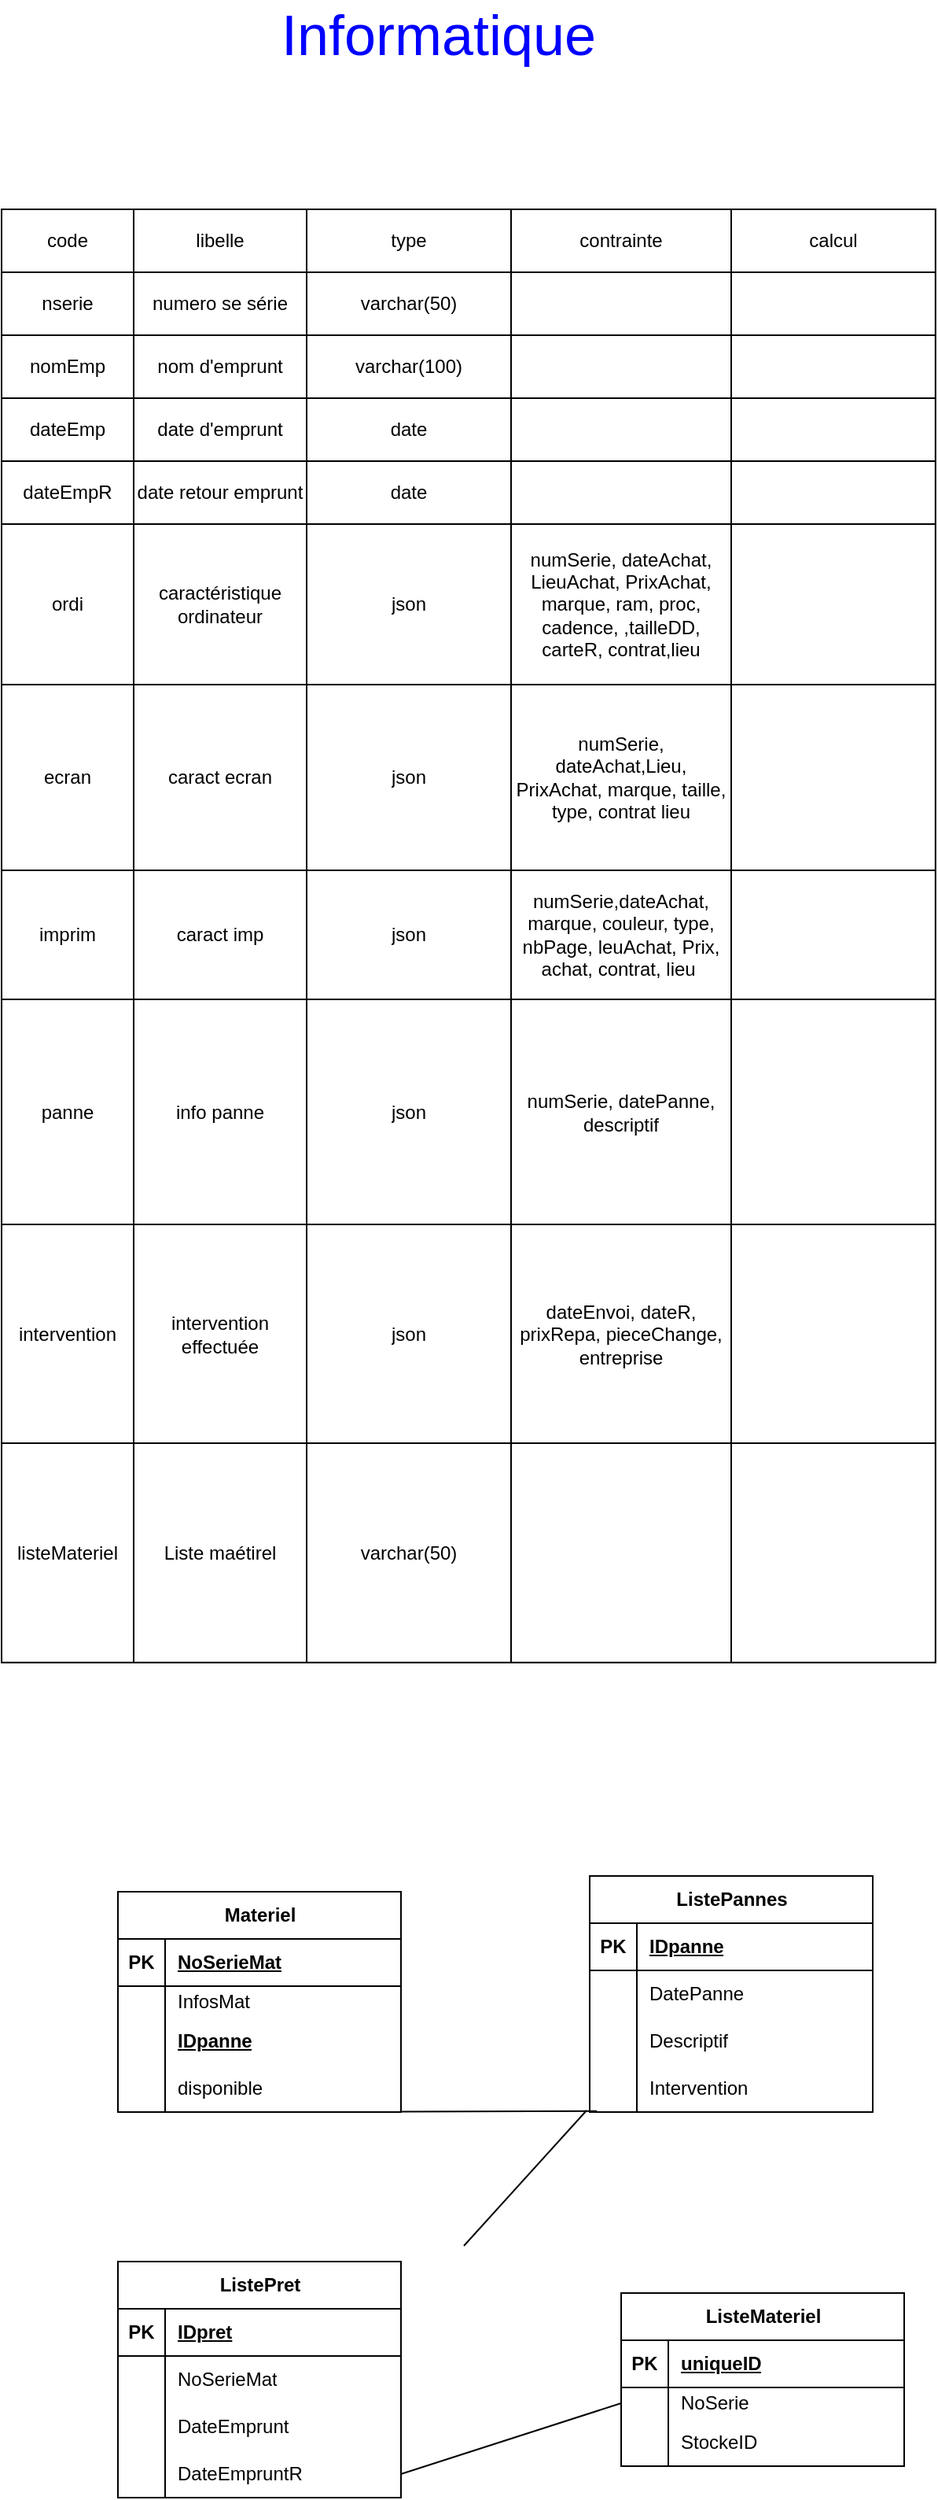 <mxfile version="24.7.3" type="device">
  <diagram name="Page-1" id="TbQb4RseZ1QeVMaArRMS">
    <mxGraphModel dx="643" dy="809" grid="1" gridSize="10" guides="1" tooltips="1" connect="1" arrows="1" fold="1" page="1" pageScale="1" pageWidth="827" pageHeight="1169" math="0" shadow="0">
      <root>
        <mxCell id="0" />
        <mxCell id="1" parent="0" />
        <mxCell id="ov2v_pGHz6yoyscb9BE--14" value="" style="shape=table;startSize=0;container=1;collapsible=0;childLayout=tableLayout;" vertex="1" parent="1">
          <mxGeometry x="136" y="186" width="593.912" height="923.347" as="geometry" />
        </mxCell>
        <mxCell id="ov2v_pGHz6yoyscb9BE--15" value="" style="shape=tableRow;horizontal=0;startSize=0;swimlaneHead=0;swimlaneBody=0;strokeColor=inherit;top=0;left=0;bottom=0;right=0;collapsible=0;dropTarget=0;fillColor=none;points=[[0,0.5],[1,0.5]];portConstraint=eastwest;" vertex="1" parent="ov2v_pGHz6yoyscb9BE--14">
          <mxGeometry width="593.912" height="40" as="geometry" />
        </mxCell>
        <mxCell id="ov2v_pGHz6yoyscb9BE--16" value="code" style="shape=partialRectangle;html=1;whiteSpace=wrap;connectable=0;strokeColor=inherit;overflow=hidden;fillColor=none;top=0;left=0;bottom=0;right=0;pointerEvents=1;" vertex="1" parent="ov2v_pGHz6yoyscb9BE--15">
          <mxGeometry width="84" height="40" as="geometry">
            <mxRectangle width="84" height="40" as="alternateBounds" />
          </mxGeometry>
        </mxCell>
        <mxCell id="ov2v_pGHz6yoyscb9BE--17" value="libelle" style="shape=partialRectangle;html=1;whiteSpace=wrap;connectable=0;strokeColor=inherit;overflow=hidden;fillColor=none;top=0;left=0;bottom=0;right=0;pointerEvents=1;" vertex="1" parent="ov2v_pGHz6yoyscb9BE--15">
          <mxGeometry x="84" width="110" height="40" as="geometry">
            <mxRectangle width="110" height="40" as="alternateBounds" />
          </mxGeometry>
        </mxCell>
        <mxCell id="ov2v_pGHz6yoyscb9BE--18" value="type" style="shape=partialRectangle;html=1;whiteSpace=wrap;connectable=0;strokeColor=inherit;overflow=hidden;fillColor=none;top=0;left=0;bottom=0;right=0;pointerEvents=1;" vertex="1" parent="ov2v_pGHz6yoyscb9BE--15">
          <mxGeometry x="194" width="130" height="40" as="geometry">
            <mxRectangle width="130" height="40" as="alternateBounds" />
          </mxGeometry>
        </mxCell>
        <mxCell id="ov2v_pGHz6yoyscb9BE--19" value="contrainte" style="shape=partialRectangle;html=1;whiteSpace=wrap;connectable=0;strokeColor=inherit;overflow=hidden;fillColor=none;top=0;left=0;bottom=0;right=0;pointerEvents=1;" vertex="1" parent="ov2v_pGHz6yoyscb9BE--15">
          <mxGeometry x="324" width="140" height="40" as="geometry">
            <mxRectangle width="140" height="40" as="alternateBounds" />
          </mxGeometry>
        </mxCell>
        <mxCell id="ov2v_pGHz6yoyscb9BE--20" value="calcul" style="shape=partialRectangle;html=1;whiteSpace=wrap;connectable=0;strokeColor=inherit;overflow=hidden;fillColor=none;top=0;left=0;bottom=0;right=0;pointerEvents=1;" vertex="1" parent="ov2v_pGHz6yoyscb9BE--15">
          <mxGeometry x="464" width="130" height="40" as="geometry">
            <mxRectangle width="130" height="40" as="alternateBounds" />
          </mxGeometry>
        </mxCell>
        <mxCell id="ov2v_pGHz6yoyscb9BE--21" value="" style="shape=tableRow;horizontal=0;startSize=0;swimlaneHead=0;swimlaneBody=0;strokeColor=inherit;top=0;left=0;bottom=0;right=0;collapsible=0;dropTarget=0;fillColor=none;points=[[0,0.5],[1,0.5]];portConstraint=eastwest;" vertex="1" parent="ov2v_pGHz6yoyscb9BE--14">
          <mxGeometry y="40" width="593.912" height="40" as="geometry" />
        </mxCell>
        <mxCell id="ov2v_pGHz6yoyscb9BE--22" value="nserie" style="shape=partialRectangle;html=1;whiteSpace=wrap;connectable=0;strokeColor=inherit;overflow=hidden;fillColor=none;top=0;left=0;bottom=0;right=0;pointerEvents=1;" vertex="1" parent="ov2v_pGHz6yoyscb9BE--21">
          <mxGeometry width="84" height="40" as="geometry">
            <mxRectangle width="84" height="40" as="alternateBounds" />
          </mxGeometry>
        </mxCell>
        <mxCell id="ov2v_pGHz6yoyscb9BE--23" value="numero se série" style="shape=partialRectangle;html=1;whiteSpace=wrap;connectable=0;strokeColor=inherit;overflow=hidden;fillColor=none;top=0;left=0;bottom=0;right=0;pointerEvents=1;" vertex="1" parent="ov2v_pGHz6yoyscb9BE--21">
          <mxGeometry x="84" width="110" height="40" as="geometry">
            <mxRectangle width="110" height="40" as="alternateBounds" />
          </mxGeometry>
        </mxCell>
        <mxCell id="ov2v_pGHz6yoyscb9BE--24" value="varchar(50)" style="shape=partialRectangle;html=1;whiteSpace=wrap;connectable=0;strokeColor=inherit;overflow=hidden;fillColor=none;top=0;left=0;bottom=0;right=0;pointerEvents=1;" vertex="1" parent="ov2v_pGHz6yoyscb9BE--21">
          <mxGeometry x="194" width="130" height="40" as="geometry">
            <mxRectangle width="130" height="40" as="alternateBounds" />
          </mxGeometry>
        </mxCell>
        <mxCell id="ov2v_pGHz6yoyscb9BE--25" value="" style="shape=partialRectangle;html=1;whiteSpace=wrap;connectable=0;strokeColor=inherit;overflow=hidden;fillColor=none;top=0;left=0;bottom=0;right=0;pointerEvents=1;" vertex="1" parent="ov2v_pGHz6yoyscb9BE--21">
          <mxGeometry x="324" width="140" height="40" as="geometry">
            <mxRectangle width="140" height="40" as="alternateBounds" />
          </mxGeometry>
        </mxCell>
        <mxCell id="ov2v_pGHz6yoyscb9BE--26" value="" style="shape=partialRectangle;html=1;whiteSpace=wrap;connectable=0;strokeColor=inherit;overflow=hidden;fillColor=none;top=0;left=0;bottom=0;right=0;pointerEvents=1;" vertex="1" parent="ov2v_pGHz6yoyscb9BE--21">
          <mxGeometry x="464" width="130" height="40" as="geometry">
            <mxRectangle width="130" height="40" as="alternateBounds" />
          </mxGeometry>
        </mxCell>
        <mxCell id="ov2v_pGHz6yoyscb9BE--27" value="" style="shape=tableRow;horizontal=0;startSize=0;swimlaneHead=0;swimlaneBody=0;strokeColor=inherit;top=0;left=0;bottom=0;right=0;collapsible=0;dropTarget=0;fillColor=none;points=[[0,0.5],[1,0.5]];portConstraint=eastwest;" vertex="1" parent="ov2v_pGHz6yoyscb9BE--14">
          <mxGeometry y="80" width="593.912" height="40" as="geometry" />
        </mxCell>
        <mxCell id="ov2v_pGHz6yoyscb9BE--28" value="nomEmp" style="shape=partialRectangle;html=1;whiteSpace=wrap;connectable=0;strokeColor=inherit;overflow=hidden;fillColor=none;top=0;left=0;bottom=0;right=0;pointerEvents=1;" vertex="1" parent="ov2v_pGHz6yoyscb9BE--27">
          <mxGeometry width="84" height="40" as="geometry">
            <mxRectangle width="84" height="40" as="alternateBounds" />
          </mxGeometry>
        </mxCell>
        <mxCell id="ov2v_pGHz6yoyscb9BE--29" value="nom d&#39;emprunt" style="shape=partialRectangle;html=1;whiteSpace=wrap;connectable=0;strokeColor=inherit;overflow=hidden;fillColor=none;top=0;left=0;bottom=0;right=0;pointerEvents=1;" vertex="1" parent="ov2v_pGHz6yoyscb9BE--27">
          <mxGeometry x="84" width="110" height="40" as="geometry">
            <mxRectangle width="110" height="40" as="alternateBounds" />
          </mxGeometry>
        </mxCell>
        <mxCell id="ov2v_pGHz6yoyscb9BE--30" value="varchar(100)" style="shape=partialRectangle;html=1;whiteSpace=wrap;connectable=0;strokeColor=inherit;overflow=hidden;fillColor=none;top=0;left=0;bottom=0;right=0;pointerEvents=1;" vertex="1" parent="ov2v_pGHz6yoyscb9BE--27">
          <mxGeometry x="194" width="130" height="40" as="geometry">
            <mxRectangle width="130" height="40" as="alternateBounds" />
          </mxGeometry>
        </mxCell>
        <mxCell id="ov2v_pGHz6yoyscb9BE--31" value="" style="shape=partialRectangle;html=1;whiteSpace=wrap;connectable=0;strokeColor=inherit;overflow=hidden;fillColor=none;top=0;left=0;bottom=0;right=0;pointerEvents=1;" vertex="1" parent="ov2v_pGHz6yoyscb9BE--27">
          <mxGeometry x="324" width="140" height="40" as="geometry">
            <mxRectangle width="140" height="40" as="alternateBounds" />
          </mxGeometry>
        </mxCell>
        <mxCell id="ov2v_pGHz6yoyscb9BE--32" value="" style="shape=partialRectangle;html=1;whiteSpace=wrap;connectable=0;strokeColor=inherit;overflow=hidden;fillColor=none;top=0;left=0;bottom=0;right=0;pointerEvents=1;" vertex="1" parent="ov2v_pGHz6yoyscb9BE--27">
          <mxGeometry x="464" width="130" height="40" as="geometry">
            <mxRectangle width="130" height="40" as="alternateBounds" />
          </mxGeometry>
        </mxCell>
        <mxCell id="ov2v_pGHz6yoyscb9BE--33" value="" style="shape=tableRow;horizontal=0;startSize=0;swimlaneHead=0;swimlaneBody=0;strokeColor=inherit;top=0;left=0;bottom=0;right=0;collapsible=0;dropTarget=0;fillColor=none;points=[[0,0.5],[1,0.5]];portConstraint=eastwest;" vertex="1" parent="ov2v_pGHz6yoyscb9BE--14">
          <mxGeometry y="120" width="593.912" height="40" as="geometry" />
        </mxCell>
        <mxCell id="ov2v_pGHz6yoyscb9BE--34" value="dateEmp" style="shape=partialRectangle;html=1;whiteSpace=wrap;connectable=0;strokeColor=inherit;overflow=hidden;fillColor=none;top=0;left=0;bottom=0;right=0;pointerEvents=1;" vertex="1" parent="ov2v_pGHz6yoyscb9BE--33">
          <mxGeometry width="84" height="40" as="geometry">
            <mxRectangle width="84" height="40" as="alternateBounds" />
          </mxGeometry>
        </mxCell>
        <mxCell id="ov2v_pGHz6yoyscb9BE--35" value="date d&#39;emprunt" style="shape=partialRectangle;html=1;whiteSpace=wrap;connectable=0;strokeColor=inherit;overflow=hidden;fillColor=none;top=0;left=0;bottom=0;right=0;pointerEvents=1;" vertex="1" parent="ov2v_pGHz6yoyscb9BE--33">
          <mxGeometry x="84" width="110" height="40" as="geometry">
            <mxRectangle width="110" height="40" as="alternateBounds" />
          </mxGeometry>
        </mxCell>
        <mxCell id="ov2v_pGHz6yoyscb9BE--36" value="date" style="shape=partialRectangle;html=1;whiteSpace=wrap;connectable=0;strokeColor=inherit;overflow=hidden;fillColor=none;top=0;left=0;bottom=0;right=0;pointerEvents=1;" vertex="1" parent="ov2v_pGHz6yoyscb9BE--33">
          <mxGeometry x="194" width="130" height="40" as="geometry">
            <mxRectangle width="130" height="40" as="alternateBounds" />
          </mxGeometry>
        </mxCell>
        <mxCell id="ov2v_pGHz6yoyscb9BE--37" value="" style="shape=partialRectangle;html=1;whiteSpace=wrap;connectable=0;strokeColor=inherit;overflow=hidden;fillColor=none;top=0;left=0;bottom=0;right=0;pointerEvents=1;" vertex="1" parent="ov2v_pGHz6yoyscb9BE--33">
          <mxGeometry x="324" width="140" height="40" as="geometry">
            <mxRectangle width="140" height="40" as="alternateBounds" />
          </mxGeometry>
        </mxCell>
        <mxCell id="ov2v_pGHz6yoyscb9BE--38" value="" style="shape=partialRectangle;html=1;whiteSpace=wrap;connectable=0;strokeColor=inherit;overflow=hidden;fillColor=none;top=0;left=0;bottom=0;right=0;pointerEvents=1;" vertex="1" parent="ov2v_pGHz6yoyscb9BE--33">
          <mxGeometry x="464" width="130" height="40" as="geometry">
            <mxRectangle width="130" height="40" as="alternateBounds" />
          </mxGeometry>
        </mxCell>
        <mxCell id="ov2v_pGHz6yoyscb9BE--39" value="" style="shape=tableRow;horizontal=0;startSize=0;swimlaneHead=0;swimlaneBody=0;strokeColor=inherit;top=0;left=0;bottom=0;right=0;collapsible=0;dropTarget=0;fillColor=none;points=[[0,0.5],[1,0.5]];portConstraint=eastwest;" vertex="1" parent="ov2v_pGHz6yoyscb9BE--14">
          <mxGeometry y="160" width="593.912" height="40" as="geometry" />
        </mxCell>
        <mxCell id="ov2v_pGHz6yoyscb9BE--40" value="dateEmpR" style="shape=partialRectangle;html=1;whiteSpace=wrap;connectable=0;strokeColor=inherit;overflow=hidden;fillColor=none;top=0;left=0;bottom=0;right=0;pointerEvents=1;" vertex="1" parent="ov2v_pGHz6yoyscb9BE--39">
          <mxGeometry width="84" height="40" as="geometry">
            <mxRectangle width="84" height="40" as="alternateBounds" />
          </mxGeometry>
        </mxCell>
        <mxCell id="ov2v_pGHz6yoyscb9BE--41" value="date retour emprunt" style="shape=partialRectangle;html=1;whiteSpace=wrap;connectable=0;strokeColor=inherit;overflow=hidden;fillColor=none;top=0;left=0;bottom=0;right=0;pointerEvents=1;" vertex="1" parent="ov2v_pGHz6yoyscb9BE--39">
          <mxGeometry x="84" width="110" height="40" as="geometry">
            <mxRectangle width="110" height="40" as="alternateBounds" />
          </mxGeometry>
        </mxCell>
        <mxCell id="ov2v_pGHz6yoyscb9BE--42" value="date" style="shape=partialRectangle;html=1;whiteSpace=wrap;connectable=0;strokeColor=inherit;overflow=hidden;fillColor=none;top=0;left=0;bottom=0;right=0;pointerEvents=1;" vertex="1" parent="ov2v_pGHz6yoyscb9BE--39">
          <mxGeometry x="194" width="130" height="40" as="geometry">
            <mxRectangle width="130" height="40" as="alternateBounds" />
          </mxGeometry>
        </mxCell>
        <mxCell id="ov2v_pGHz6yoyscb9BE--43" value="" style="shape=partialRectangle;html=1;whiteSpace=wrap;connectable=0;strokeColor=inherit;overflow=hidden;fillColor=none;top=0;left=0;bottom=0;right=0;pointerEvents=1;" vertex="1" parent="ov2v_pGHz6yoyscb9BE--39">
          <mxGeometry x="324" width="140" height="40" as="geometry">
            <mxRectangle width="140" height="40" as="alternateBounds" />
          </mxGeometry>
        </mxCell>
        <mxCell id="ov2v_pGHz6yoyscb9BE--44" value="" style="shape=partialRectangle;html=1;whiteSpace=wrap;connectable=0;strokeColor=inherit;overflow=hidden;fillColor=none;top=0;left=0;bottom=0;right=0;pointerEvents=1;" vertex="1" parent="ov2v_pGHz6yoyscb9BE--39">
          <mxGeometry x="464" width="130" height="40" as="geometry">
            <mxRectangle width="130" height="40" as="alternateBounds" />
          </mxGeometry>
        </mxCell>
        <mxCell id="ov2v_pGHz6yoyscb9BE--45" value="" style="shape=tableRow;horizontal=0;startSize=0;swimlaneHead=0;swimlaneBody=0;strokeColor=inherit;top=0;left=0;bottom=0;right=0;collapsible=0;dropTarget=0;fillColor=none;points=[[0,0.5],[1,0.5]];portConstraint=eastwest;" vertex="1" parent="ov2v_pGHz6yoyscb9BE--14">
          <mxGeometry y="200" width="593.912" height="102" as="geometry" />
        </mxCell>
        <mxCell id="ov2v_pGHz6yoyscb9BE--46" value="ordi" style="shape=partialRectangle;html=1;whiteSpace=wrap;connectable=0;strokeColor=inherit;overflow=hidden;fillColor=none;top=0;left=0;bottom=0;right=0;pointerEvents=1;" vertex="1" parent="ov2v_pGHz6yoyscb9BE--45">
          <mxGeometry width="84" height="102" as="geometry">
            <mxRectangle width="84" height="102" as="alternateBounds" />
          </mxGeometry>
        </mxCell>
        <mxCell id="ov2v_pGHz6yoyscb9BE--47" value="caractéristique&lt;div&gt;ordinateur&lt;/div&gt;" style="shape=partialRectangle;html=1;whiteSpace=wrap;connectable=0;strokeColor=inherit;overflow=hidden;fillColor=none;top=0;left=0;bottom=0;right=0;pointerEvents=1;" vertex="1" parent="ov2v_pGHz6yoyscb9BE--45">
          <mxGeometry x="84" width="110" height="102" as="geometry">
            <mxRectangle width="110" height="102" as="alternateBounds" />
          </mxGeometry>
        </mxCell>
        <mxCell id="ov2v_pGHz6yoyscb9BE--48" value="json" style="shape=partialRectangle;html=1;whiteSpace=wrap;connectable=0;strokeColor=inherit;overflow=hidden;fillColor=none;top=0;left=0;bottom=0;right=0;pointerEvents=1;" vertex="1" parent="ov2v_pGHz6yoyscb9BE--45">
          <mxGeometry x="194" width="130" height="102" as="geometry">
            <mxRectangle width="130" height="102" as="alternateBounds" />
          </mxGeometry>
        </mxCell>
        <mxCell id="ov2v_pGHz6yoyscb9BE--49" value="numSerie, dateAchat, LieuAchat, PrixAchat, marque, ram, proc, cadence, ,tailleDD, carteR, contrat,lieu" style="shape=partialRectangle;html=1;whiteSpace=wrap;connectable=0;strokeColor=inherit;overflow=hidden;fillColor=none;top=0;left=0;bottom=0;right=0;pointerEvents=1;" vertex="1" parent="ov2v_pGHz6yoyscb9BE--45">
          <mxGeometry x="324" width="140" height="102" as="geometry">
            <mxRectangle width="140" height="102" as="alternateBounds" />
          </mxGeometry>
        </mxCell>
        <mxCell id="ov2v_pGHz6yoyscb9BE--50" value="" style="shape=partialRectangle;html=1;whiteSpace=wrap;connectable=0;strokeColor=inherit;overflow=hidden;fillColor=none;top=0;left=0;bottom=0;right=0;pointerEvents=1;" vertex="1" parent="ov2v_pGHz6yoyscb9BE--45">
          <mxGeometry x="464" width="130" height="102" as="geometry">
            <mxRectangle width="130" height="102" as="alternateBounds" />
          </mxGeometry>
        </mxCell>
        <mxCell id="ov2v_pGHz6yoyscb9BE--51" value="" style="shape=tableRow;horizontal=0;startSize=0;swimlaneHead=0;swimlaneBody=0;strokeColor=inherit;top=0;left=0;bottom=0;right=0;collapsible=0;dropTarget=0;fillColor=none;points=[[0,0.5],[1,0.5]];portConstraint=eastwest;" vertex="1" parent="ov2v_pGHz6yoyscb9BE--14">
          <mxGeometry y="302" width="593.912" height="118" as="geometry" />
        </mxCell>
        <mxCell id="ov2v_pGHz6yoyscb9BE--52" value="ecran" style="shape=partialRectangle;html=1;whiteSpace=wrap;connectable=0;strokeColor=inherit;overflow=hidden;fillColor=none;top=0;left=0;bottom=0;right=0;pointerEvents=1;" vertex="1" parent="ov2v_pGHz6yoyscb9BE--51">
          <mxGeometry width="84" height="118" as="geometry">
            <mxRectangle width="84" height="118" as="alternateBounds" />
          </mxGeometry>
        </mxCell>
        <mxCell id="ov2v_pGHz6yoyscb9BE--53" value="caract ecran" style="shape=partialRectangle;html=1;whiteSpace=wrap;connectable=0;strokeColor=inherit;overflow=hidden;fillColor=none;top=0;left=0;bottom=0;right=0;pointerEvents=1;" vertex="1" parent="ov2v_pGHz6yoyscb9BE--51">
          <mxGeometry x="84" width="110" height="118" as="geometry">
            <mxRectangle width="110" height="118" as="alternateBounds" />
          </mxGeometry>
        </mxCell>
        <mxCell id="ov2v_pGHz6yoyscb9BE--54" value="json" style="shape=partialRectangle;html=1;whiteSpace=wrap;connectable=0;strokeColor=inherit;overflow=hidden;fillColor=none;top=0;left=0;bottom=0;right=0;pointerEvents=1;" vertex="1" parent="ov2v_pGHz6yoyscb9BE--51">
          <mxGeometry x="194" width="130" height="118" as="geometry">
            <mxRectangle width="130" height="118" as="alternateBounds" />
          </mxGeometry>
        </mxCell>
        <mxCell id="ov2v_pGHz6yoyscb9BE--55" value="numSerie, dateAchat,Lieu, PrixAchat, marque, taille, type, contrat lieu" style="shape=partialRectangle;html=1;whiteSpace=wrap;connectable=0;strokeColor=inherit;overflow=hidden;fillColor=none;top=0;left=0;bottom=0;right=0;pointerEvents=1;" vertex="1" parent="ov2v_pGHz6yoyscb9BE--51">
          <mxGeometry x="324" width="140" height="118" as="geometry">
            <mxRectangle width="140" height="118" as="alternateBounds" />
          </mxGeometry>
        </mxCell>
        <mxCell id="ov2v_pGHz6yoyscb9BE--56" value="" style="shape=partialRectangle;html=1;whiteSpace=wrap;connectable=0;strokeColor=inherit;overflow=hidden;fillColor=none;top=0;left=0;bottom=0;right=0;pointerEvents=1;" vertex="1" parent="ov2v_pGHz6yoyscb9BE--51">
          <mxGeometry x="464" width="130" height="118" as="geometry">
            <mxRectangle width="130" height="118" as="alternateBounds" />
          </mxGeometry>
        </mxCell>
        <mxCell id="ov2v_pGHz6yoyscb9BE--57" value="" style="shape=tableRow;horizontal=0;startSize=0;swimlaneHead=0;swimlaneBody=0;strokeColor=inherit;top=0;left=0;bottom=0;right=0;collapsible=0;dropTarget=0;fillColor=none;points=[[0,0.5],[1,0.5]];portConstraint=eastwest;" vertex="1" parent="ov2v_pGHz6yoyscb9BE--14">
          <mxGeometry y="420" width="593.912" height="82" as="geometry" />
        </mxCell>
        <mxCell id="ov2v_pGHz6yoyscb9BE--58" value="imprim" style="shape=partialRectangle;html=1;whiteSpace=wrap;connectable=0;strokeColor=inherit;overflow=hidden;fillColor=none;top=0;left=0;bottom=0;right=0;pointerEvents=1;" vertex="1" parent="ov2v_pGHz6yoyscb9BE--57">
          <mxGeometry width="84" height="82" as="geometry">
            <mxRectangle width="84" height="82" as="alternateBounds" />
          </mxGeometry>
        </mxCell>
        <mxCell id="ov2v_pGHz6yoyscb9BE--59" value="caract imp" style="shape=partialRectangle;html=1;whiteSpace=wrap;connectable=0;strokeColor=inherit;overflow=hidden;fillColor=none;top=0;left=0;bottom=0;right=0;pointerEvents=1;" vertex="1" parent="ov2v_pGHz6yoyscb9BE--57">
          <mxGeometry x="84" width="110" height="82" as="geometry">
            <mxRectangle width="110" height="82" as="alternateBounds" />
          </mxGeometry>
        </mxCell>
        <mxCell id="ov2v_pGHz6yoyscb9BE--60" value="json" style="shape=partialRectangle;html=1;whiteSpace=wrap;connectable=0;strokeColor=inherit;overflow=hidden;fillColor=none;top=0;left=0;bottom=0;right=0;pointerEvents=1;" vertex="1" parent="ov2v_pGHz6yoyscb9BE--57">
          <mxGeometry x="194" width="130" height="82" as="geometry">
            <mxRectangle width="130" height="82" as="alternateBounds" />
          </mxGeometry>
        </mxCell>
        <mxCell id="ov2v_pGHz6yoyscb9BE--61" value="numSerie,dateAchat, marque, couleur, type, nbPage, leuAchat, Prix, achat, contrat, lieu&amp;nbsp;" style="shape=partialRectangle;html=1;whiteSpace=wrap;connectable=0;strokeColor=inherit;overflow=hidden;fillColor=none;top=0;left=0;bottom=0;right=0;pointerEvents=1;" vertex="1" parent="ov2v_pGHz6yoyscb9BE--57">
          <mxGeometry x="324" width="140" height="82" as="geometry">
            <mxRectangle width="140" height="82" as="alternateBounds" />
          </mxGeometry>
        </mxCell>
        <mxCell id="ov2v_pGHz6yoyscb9BE--62" value="" style="shape=partialRectangle;html=1;whiteSpace=wrap;connectable=0;strokeColor=inherit;overflow=hidden;fillColor=none;top=0;left=0;bottom=0;right=0;pointerEvents=1;" vertex="1" parent="ov2v_pGHz6yoyscb9BE--57">
          <mxGeometry x="464" width="130" height="82" as="geometry">
            <mxRectangle width="130" height="82" as="alternateBounds" />
          </mxGeometry>
        </mxCell>
        <mxCell id="ov2v_pGHz6yoyscb9BE--63" value="" style="shape=tableRow;horizontal=0;startSize=0;swimlaneHead=0;swimlaneBody=0;strokeColor=inherit;top=0;left=0;bottom=0;right=0;collapsible=0;dropTarget=0;fillColor=none;points=[[0,0.5],[1,0.5]];portConstraint=eastwest;" vertex="1" parent="ov2v_pGHz6yoyscb9BE--14">
          <mxGeometry y="502" width="593.912" height="143" as="geometry" />
        </mxCell>
        <mxCell id="ov2v_pGHz6yoyscb9BE--64" value="panne" style="shape=partialRectangle;html=1;whiteSpace=wrap;connectable=0;strokeColor=inherit;overflow=hidden;fillColor=none;top=0;left=0;bottom=0;right=0;pointerEvents=1;" vertex="1" parent="ov2v_pGHz6yoyscb9BE--63">
          <mxGeometry width="84" height="143" as="geometry">
            <mxRectangle width="84" height="143" as="alternateBounds" />
          </mxGeometry>
        </mxCell>
        <mxCell id="ov2v_pGHz6yoyscb9BE--65" value="info panne" style="shape=partialRectangle;html=1;whiteSpace=wrap;connectable=0;strokeColor=inherit;overflow=hidden;fillColor=none;top=0;left=0;bottom=0;right=0;pointerEvents=1;" vertex="1" parent="ov2v_pGHz6yoyscb9BE--63">
          <mxGeometry x="84" width="110" height="143" as="geometry">
            <mxRectangle width="110" height="143" as="alternateBounds" />
          </mxGeometry>
        </mxCell>
        <mxCell id="ov2v_pGHz6yoyscb9BE--66" value="json" style="shape=partialRectangle;html=1;whiteSpace=wrap;connectable=0;strokeColor=inherit;overflow=hidden;fillColor=none;top=0;left=0;bottom=0;right=0;pointerEvents=1;" vertex="1" parent="ov2v_pGHz6yoyscb9BE--63">
          <mxGeometry x="194" width="130" height="143" as="geometry">
            <mxRectangle width="130" height="143" as="alternateBounds" />
          </mxGeometry>
        </mxCell>
        <mxCell id="ov2v_pGHz6yoyscb9BE--67" value="numSerie, datePanne, descriptif" style="shape=partialRectangle;html=1;whiteSpace=wrap;connectable=0;strokeColor=inherit;overflow=hidden;fillColor=none;top=0;left=0;bottom=0;right=0;pointerEvents=1;" vertex="1" parent="ov2v_pGHz6yoyscb9BE--63">
          <mxGeometry x="324" width="140" height="143" as="geometry">
            <mxRectangle width="140" height="143" as="alternateBounds" />
          </mxGeometry>
        </mxCell>
        <mxCell id="ov2v_pGHz6yoyscb9BE--68" value="" style="shape=partialRectangle;html=1;whiteSpace=wrap;connectable=0;strokeColor=inherit;overflow=hidden;fillColor=none;top=0;left=0;bottom=0;right=0;pointerEvents=1;" vertex="1" parent="ov2v_pGHz6yoyscb9BE--63">
          <mxGeometry x="464" width="130" height="143" as="geometry">
            <mxRectangle width="130" height="143" as="alternateBounds" />
          </mxGeometry>
        </mxCell>
        <mxCell id="ov2v_pGHz6yoyscb9BE--69" value="" style="shape=tableRow;horizontal=0;startSize=0;swimlaneHead=0;swimlaneBody=0;strokeColor=inherit;top=0;left=0;bottom=0;right=0;collapsible=0;dropTarget=0;fillColor=none;points=[[0,0.5],[1,0.5]];portConstraint=eastwest;" vertex="1" parent="ov2v_pGHz6yoyscb9BE--14">
          <mxGeometry y="645" width="593.912" height="139" as="geometry" />
        </mxCell>
        <mxCell id="ov2v_pGHz6yoyscb9BE--70" value="intervention" style="shape=partialRectangle;html=1;whiteSpace=wrap;connectable=0;strokeColor=inherit;overflow=hidden;fillColor=none;top=0;left=0;bottom=0;right=0;pointerEvents=1;" vertex="1" parent="ov2v_pGHz6yoyscb9BE--69">
          <mxGeometry width="84" height="139" as="geometry">
            <mxRectangle width="84" height="139" as="alternateBounds" />
          </mxGeometry>
        </mxCell>
        <mxCell id="ov2v_pGHz6yoyscb9BE--71" value="intervention&lt;div&gt;effectuée&lt;/div&gt;" style="shape=partialRectangle;html=1;whiteSpace=wrap;connectable=0;strokeColor=inherit;overflow=hidden;fillColor=none;top=0;left=0;bottom=0;right=0;pointerEvents=1;" vertex="1" parent="ov2v_pGHz6yoyscb9BE--69">
          <mxGeometry x="84" width="110" height="139" as="geometry">
            <mxRectangle width="110" height="139" as="alternateBounds" />
          </mxGeometry>
        </mxCell>
        <mxCell id="ov2v_pGHz6yoyscb9BE--72" value="json" style="shape=partialRectangle;html=1;whiteSpace=wrap;connectable=0;strokeColor=inherit;overflow=hidden;fillColor=none;top=0;left=0;bottom=0;right=0;pointerEvents=1;" vertex="1" parent="ov2v_pGHz6yoyscb9BE--69">
          <mxGeometry x="194" width="130" height="139" as="geometry">
            <mxRectangle width="130" height="139" as="alternateBounds" />
          </mxGeometry>
        </mxCell>
        <mxCell id="ov2v_pGHz6yoyscb9BE--73" value="dateEnvoi, dateR, prixRepa, pieceChange, entreprise" style="shape=partialRectangle;html=1;whiteSpace=wrap;connectable=0;strokeColor=inherit;overflow=hidden;fillColor=none;top=0;left=0;bottom=0;right=0;pointerEvents=1;" vertex="1" parent="ov2v_pGHz6yoyscb9BE--69">
          <mxGeometry x="324" width="140" height="139" as="geometry">
            <mxRectangle width="140" height="139" as="alternateBounds" />
          </mxGeometry>
        </mxCell>
        <mxCell id="ov2v_pGHz6yoyscb9BE--74" value="" style="shape=partialRectangle;html=1;whiteSpace=wrap;connectable=0;strokeColor=inherit;overflow=hidden;fillColor=none;top=0;left=0;bottom=0;right=0;pointerEvents=1;" vertex="1" parent="ov2v_pGHz6yoyscb9BE--69">
          <mxGeometry x="464" width="130" height="139" as="geometry">
            <mxRectangle width="130" height="139" as="alternateBounds" />
          </mxGeometry>
        </mxCell>
        <mxCell id="ov2v_pGHz6yoyscb9BE--115" style="shape=tableRow;horizontal=0;startSize=0;swimlaneHead=0;swimlaneBody=0;strokeColor=inherit;top=0;left=0;bottom=0;right=0;collapsible=0;dropTarget=0;fillColor=none;points=[[0,0.5],[1,0.5]];portConstraint=eastwest;" vertex="1" parent="ov2v_pGHz6yoyscb9BE--14">
          <mxGeometry y="784" width="593.912" height="139" as="geometry" />
        </mxCell>
        <mxCell id="ov2v_pGHz6yoyscb9BE--116" value="listeMateriel" style="shape=partialRectangle;html=1;whiteSpace=wrap;connectable=0;strokeColor=inherit;overflow=hidden;fillColor=none;top=0;left=0;bottom=0;right=0;pointerEvents=1;" vertex="1" parent="ov2v_pGHz6yoyscb9BE--115">
          <mxGeometry width="84" height="139" as="geometry">
            <mxRectangle width="84" height="139" as="alternateBounds" />
          </mxGeometry>
        </mxCell>
        <mxCell id="ov2v_pGHz6yoyscb9BE--117" value="Liste maétirel" style="shape=partialRectangle;html=1;whiteSpace=wrap;connectable=0;strokeColor=inherit;overflow=hidden;fillColor=none;top=0;left=0;bottom=0;right=0;pointerEvents=1;" vertex="1" parent="ov2v_pGHz6yoyscb9BE--115">
          <mxGeometry x="84" width="110" height="139" as="geometry">
            <mxRectangle width="110" height="139" as="alternateBounds" />
          </mxGeometry>
        </mxCell>
        <mxCell id="ov2v_pGHz6yoyscb9BE--118" value="varchar(50)" style="shape=partialRectangle;html=1;whiteSpace=wrap;connectable=0;strokeColor=inherit;overflow=hidden;fillColor=none;top=0;left=0;bottom=0;right=0;pointerEvents=1;" vertex="1" parent="ov2v_pGHz6yoyscb9BE--115">
          <mxGeometry x="194" width="130" height="139" as="geometry">
            <mxRectangle width="130" height="139" as="alternateBounds" />
          </mxGeometry>
        </mxCell>
        <mxCell id="ov2v_pGHz6yoyscb9BE--119" style="shape=partialRectangle;html=1;whiteSpace=wrap;connectable=0;strokeColor=inherit;overflow=hidden;fillColor=none;top=0;left=0;bottom=0;right=0;pointerEvents=1;" vertex="1" parent="ov2v_pGHz6yoyscb9BE--115">
          <mxGeometry x="324" width="140" height="139" as="geometry">
            <mxRectangle width="140" height="139" as="alternateBounds" />
          </mxGeometry>
        </mxCell>
        <mxCell id="ov2v_pGHz6yoyscb9BE--120" style="shape=partialRectangle;html=1;whiteSpace=wrap;connectable=0;strokeColor=inherit;overflow=hidden;fillColor=none;top=0;left=0;bottom=0;right=0;pointerEvents=1;" vertex="1" parent="ov2v_pGHz6yoyscb9BE--115">
          <mxGeometry x="464" width="130" height="139" as="geometry">
            <mxRectangle width="130" height="139" as="alternateBounds" />
          </mxGeometry>
        </mxCell>
        <mxCell id="ov2v_pGHz6yoyscb9BE--75" value="Informatique" style="text;html=1;align=center;verticalAlign=middle;whiteSpace=wrap;rounded=0;fontSize=36;fontColor=#0000FF;" vertex="1" parent="1">
          <mxGeometry x="291" y="60" width="246" height="30" as="geometry" />
        </mxCell>
        <mxCell id="ov2v_pGHz6yoyscb9BE--102" value="ListePannes" style="shape=table;startSize=30;container=1;collapsible=1;childLayout=tableLayout;fixedRows=1;rowLines=0;fontStyle=1;align=center;resizeLast=1;html=1;" vertex="1" parent="1">
          <mxGeometry x="510" y="1245" width="180" height="150" as="geometry" />
        </mxCell>
        <mxCell id="ov2v_pGHz6yoyscb9BE--103" value="" style="shape=tableRow;horizontal=0;startSize=0;swimlaneHead=0;swimlaneBody=0;fillColor=none;collapsible=0;dropTarget=0;points=[[0,0.5],[1,0.5]];portConstraint=eastwest;top=0;left=0;right=0;bottom=1;" vertex="1" parent="ov2v_pGHz6yoyscb9BE--102">
          <mxGeometry y="30" width="180" height="30" as="geometry" />
        </mxCell>
        <mxCell id="ov2v_pGHz6yoyscb9BE--104" value="PK" style="shape=partialRectangle;connectable=0;fillColor=none;top=0;left=0;bottom=0;right=0;fontStyle=1;overflow=hidden;whiteSpace=wrap;html=1;" vertex="1" parent="ov2v_pGHz6yoyscb9BE--103">
          <mxGeometry width="30" height="30" as="geometry">
            <mxRectangle width="30" height="30" as="alternateBounds" />
          </mxGeometry>
        </mxCell>
        <mxCell id="ov2v_pGHz6yoyscb9BE--105" value="IDpanne" style="shape=partialRectangle;connectable=0;fillColor=none;top=0;left=0;bottom=0;right=0;align=left;spacingLeft=6;fontStyle=5;overflow=hidden;whiteSpace=wrap;html=1;" vertex="1" parent="ov2v_pGHz6yoyscb9BE--103">
          <mxGeometry x="30" width="150" height="30" as="geometry">
            <mxRectangle width="150" height="30" as="alternateBounds" />
          </mxGeometry>
        </mxCell>
        <mxCell id="ov2v_pGHz6yoyscb9BE--106" value="" style="shape=tableRow;horizontal=0;startSize=0;swimlaneHead=0;swimlaneBody=0;fillColor=none;collapsible=0;dropTarget=0;points=[[0,0.5],[1,0.5]];portConstraint=eastwest;top=0;left=0;right=0;bottom=0;" vertex="1" parent="ov2v_pGHz6yoyscb9BE--102">
          <mxGeometry y="60" width="180" height="30" as="geometry" />
        </mxCell>
        <mxCell id="ov2v_pGHz6yoyscb9BE--107" value="" style="shape=partialRectangle;connectable=0;fillColor=none;top=0;left=0;bottom=0;right=0;editable=1;overflow=hidden;whiteSpace=wrap;html=1;" vertex="1" parent="ov2v_pGHz6yoyscb9BE--106">
          <mxGeometry width="30" height="30" as="geometry">
            <mxRectangle width="30" height="30" as="alternateBounds" />
          </mxGeometry>
        </mxCell>
        <mxCell id="ov2v_pGHz6yoyscb9BE--108" value="DatePanne" style="shape=partialRectangle;connectable=0;fillColor=none;top=0;left=0;bottom=0;right=0;align=left;spacingLeft=6;overflow=hidden;whiteSpace=wrap;html=1;" vertex="1" parent="ov2v_pGHz6yoyscb9BE--106">
          <mxGeometry x="30" width="150" height="30" as="geometry">
            <mxRectangle width="150" height="30" as="alternateBounds" />
          </mxGeometry>
        </mxCell>
        <mxCell id="ov2v_pGHz6yoyscb9BE--109" value="" style="shape=tableRow;horizontal=0;startSize=0;swimlaneHead=0;swimlaneBody=0;fillColor=none;collapsible=0;dropTarget=0;points=[[0,0.5],[1,0.5]];portConstraint=eastwest;top=0;left=0;right=0;bottom=0;" vertex="1" parent="ov2v_pGHz6yoyscb9BE--102">
          <mxGeometry y="90" width="180" height="30" as="geometry" />
        </mxCell>
        <mxCell id="ov2v_pGHz6yoyscb9BE--110" value="" style="shape=partialRectangle;connectable=0;fillColor=none;top=0;left=0;bottom=0;right=0;editable=1;overflow=hidden;whiteSpace=wrap;html=1;" vertex="1" parent="ov2v_pGHz6yoyscb9BE--109">
          <mxGeometry width="30" height="30" as="geometry">
            <mxRectangle width="30" height="30" as="alternateBounds" />
          </mxGeometry>
        </mxCell>
        <mxCell id="ov2v_pGHz6yoyscb9BE--111" value="Descriptif" style="shape=partialRectangle;connectable=0;fillColor=none;top=0;left=0;bottom=0;right=0;align=left;spacingLeft=6;overflow=hidden;whiteSpace=wrap;html=1;" vertex="1" parent="ov2v_pGHz6yoyscb9BE--109">
          <mxGeometry x="30" width="150" height="30" as="geometry">
            <mxRectangle width="150" height="30" as="alternateBounds" />
          </mxGeometry>
        </mxCell>
        <mxCell id="ov2v_pGHz6yoyscb9BE--112" value="" style="shape=tableRow;horizontal=0;startSize=0;swimlaneHead=0;swimlaneBody=0;fillColor=none;collapsible=0;dropTarget=0;points=[[0,0.5],[1,0.5]];portConstraint=eastwest;top=0;left=0;right=0;bottom=0;" vertex="1" parent="ov2v_pGHz6yoyscb9BE--102">
          <mxGeometry y="120" width="180" height="30" as="geometry" />
        </mxCell>
        <mxCell id="ov2v_pGHz6yoyscb9BE--113" value="" style="shape=partialRectangle;connectable=0;fillColor=none;top=0;left=0;bottom=0;right=0;editable=1;overflow=hidden;whiteSpace=wrap;html=1;" vertex="1" parent="ov2v_pGHz6yoyscb9BE--112">
          <mxGeometry width="30" height="30" as="geometry">
            <mxRectangle width="30" height="30" as="alternateBounds" />
          </mxGeometry>
        </mxCell>
        <mxCell id="ov2v_pGHz6yoyscb9BE--114" value="Intervention" style="shape=partialRectangle;connectable=0;fillColor=none;top=0;left=0;bottom=0;right=0;align=left;spacingLeft=6;overflow=hidden;whiteSpace=wrap;html=1;" vertex="1" parent="ov2v_pGHz6yoyscb9BE--112">
          <mxGeometry x="30" width="150" height="30" as="geometry">
            <mxRectangle width="150" height="30" as="alternateBounds" />
          </mxGeometry>
        </mxCell>
        <mxCell id="ov2v_pGHz6yoyscb9BE--121" value="ListeMateriel" style="shape=table;startSize=30;container=1;collapsible=1;childLayout=tableLayout;fixedRows=1;rowLines=0;fontStyle=1;align=center;resizeLast=1;html=1;" vertex="1" parent="1">
          <mxGeometry x="530" y="1510" width="180" height="110" as="geometry" />
        </mxCell>
        <mxCell id="ov2v_pGHz6yoyscb9BE--122" value="" style="shape=tableRow;horizontal=0;startSize=0;swimlaneHead=0;swimlaneBody=0;fillColor=none;collapsible=0;dropTarget=0;points=[[0,0.5],[1,0.5]];portConstraint=eastwest;top=0;left=0;right=0;bottom=1;" vertex="1" parent="ov2v_pGHz6yoyscb9BE--121">
          <mxGeometry y="30" width="180" height="30" as="geometry" />
        </mxCell>
        <mxCell id="ov2v_pGHz6yoyscb9BE--123" value="PK" style="shape=partialRectangle;connectable=0;fillColor=none;top=0;left=0;bottom=0;right=0;fontStyle=1;overflow=hidden;whiteSpace=wrap;html=1;" vertex="1" parent="ov2v_pGHz6yoyscb9BE--122">
          <mxGeometry width="30" height="30" as="geometry">
            <mxRectangle width="30" height="30" as="alternateBounds" />
          </mxGeometry>
        </mxCell>
        <mxCell id="ov2v_pGHz6yoyscb9BE--124" value="uniqueID" style="shape=partialRectangle;connectable=0;fillColor=none;top=0;left=0;bottom=0;right=0;align=left;spacingLeft=6;fontStyle=5;overflow=hidden;whiteSpace=wrap;html=1;" vertex="1" parent="ov2v_pGHz6yoyscb9BE--122">
          <mxGeometry x="30" width="150" height="30" as="geometry">
            <mxRectangle width="150" height="30" as="alternateBounds" />
          </mxGeometry>
        </mxCell>
        <mxCell id="ov2v_pGHz6yoyscb9BE--125" value="" style="shape=tableRow;horizontal=0;startSize=0;swimlaneHead=0;swimlaneBody=0;fillColor=none;collapsible=0;dropTarget=0;points=[[0,0.5],[1,0.5]];portConstraint=eastwest;top=0;left=0;right=0;bottom=0;" vertex="1" parent="ov2v_pGHz6yoyscb9BE--121">
          <mxGeometry y="60" width="180" height="20" as="geometry" />
        </mxCell>
        <mxCell id="ov2v_pGHz6yoyscb9BE--126" value="" style="shape=partialRectangle;connectable=0;fillColor=none;top=0;left=0;bottom=0;right=0;editable=1;overflow=hidden;whiteSpace=wrap;html=1;" vertex="1" parent="ov2v_pGHz6yoyscb9BE--125">
          <mxGeometry width="30" height="20" as="geometry">
            <mxRectangle width="30" height="20" as="alternateBounds" />
          </mxGeometry>
        </mxCell>
        <mxCell id="ov2v_pGHz6yoyscb9BE--127" value="NoSerie" style="shape=partialRectangle;connectable=0;fillColor=none;top=0;left=0;bottom=0;right=0;align=left;spacingLeft=6;overflow=hidden;whiteSpace=wrap;html=1;" vertex="1" parent="ov2v_pGHz6yoyscb9BE--125">
          <mxGeometry x="30" width="150" height="20" as="geometry">
            <mxRectangle width="150" height="20" as="alternateBounds" />
          </mxGeometry>
        </mxCell>
        <mxCell id="ov2v_pGHz6yoyscb9BE--128" value="" style="shape=tableRow;horizontal=0;startSize=0;swimlaneHead=0;swimlaneBody=0;fillColor=none;collapsible=0;dropTarget=0;points=[[0,0.5],[1,0.5]];portConstraint=eastwest;top=0;left=0;right=0;bottom=0;" vertex="1" parent="ov2v_pGHz6yoyscb9BE--121">
          <mxGeometry y="80" width="180" height="30" as="geometry" />
        </mxCell>
        <mxCell id="ov2v_pGHz6yoyscb9BE--129" value="" style="shape=partialRectangle;connectable=0;fillColor=none;top=0;left=0;bottom=0;right=0;editable=1;overflow=hidden;whiteSpace=wrap;html=1;" vertex="1" parent="ov2v_pGHz6yoyscb9BE--128">
          <mxGeometry width="30" height="30" as="geometry">
            <mxRectangle width="30" height="30" as="alternateBounds" />
          </mxGeometry>
        </mxCell>
        <mxCell id="ov2v_pGHz6yoyscb9BE--130" value="StockeID" style="shape=partialRectangle;connectable=0;fillColor=none;top=0;left=0;bottom=0;right=0;align=left;spacingLeft=6;overflow=hidden;whiteSpace=wrap;html=1;" vertex="1" parent="ov2v_pGHz6yoyscb9BE--128">
          <mxGeometry x="30" width="150" height="30" as="geometry">
            <mxRectangle width="150" height="30" as="alternateBounds" />
          </mxGeometry>
        </mxCell>
        <mxCell id="ov2v_pGHz6yoyscb9BE--173" value="Materiel" style="shape=table;startSize=30;container=1;collapsible=1;childLayout=tableLayout;fixedRows=1;rowLines=0;fontStyle=1;align=center;resizeLast=1;html=1;" vertex="1" parent="1">
          <mxGeometry x="210" y="1255" width="180" height="140" as="geometry" />
        </mxCell>
        <mxCell id="ov2v_pGHz6yoyscb9BE--174" value="" style="shape=tableRow;horizontal=0;startSize=0;swimlaneHead=0;swimlaneBody=0;fillColor=none;collapsible=0;dropTarget=0;points=[[0,0.5],[1,0.5]];portConstraint=eastwest;top=0;left=0;right=0;bottom=1;" vertex="1" parent="ov2v_pGHz6yoyscb9BE--173">
          <mxGeometry y="30" width="180" height="30" as="geometry" />
        </mxCell>
        <mxCell id="ov2v_pGHz6yoyscb9BE--175" value="PK" style="shape=partialRectangle;connectable=0;fillColor=none;top=0;left=0;bottom=0;right=0;fontStyle=1;overflow=hidden;whiteSpace=wrap;html=1;" vertex="1" parent="ov2v_pGHz6yoyscb9BE--174">
          <mxGeometry width="30" height="30" as="geometry">
            <mxRectangle width="30" height="30" as="alternateBounds" />
          </mxGeometry>
        </mxCell>
        <mxCell id="ov2v_pGHz6yoyscb9BE--176" value="NoSerieMat" style="shape=partialRectangle;connectable=0;fillColor=none;top=0;left=0;bottom=0;right=0;align=left;spacingLeft=6;fontStyle=5;overflow=hidden;whiteSpace=wrap;html=1;" vertex="1" parent="ov2v_pGHz6yoyscb9BE--174">
          <mxGeometry x="30" width="150" height="30" as="geometry">
            <mxRectangle width="150" height="30" as="alternateBounds" />
          </mxGeometry>
        </mxCell>
        <mxCell id="ov2v_pGHz6yoyscb9BE--177" value="" style="shape=tableRow;horizontal=0;startSize=0;swimlaneHead=0;swimlaneBody=0;fillColor=none;collapsible=0;dropTarget=0;points=[[0,0.5],[1,0.5]];portConstraint=eastwest;top=0;left=0;right=0;bottom=0;" vertex="1" parent="ov2v_pGHz6yoyscb9BE--173">
          <mxGeometry y="60" width="180" height="20" as="geometry" />
        </mxCell>
        <mxCell id="ov2v_pGHz6yoyscb9BE--178" value="" style="shape=partialRectangle;connectable=0;fillColor=none;top=0;left=0;bottom=0;right=0;editable=1;overflow=hidden;whiteSpace=wrap;html=1;" vertex="1" parent="ov2v_pGHz6yoyscb9BE--177">
          <mxGeometry width="30" height="20" as="geometry">
            <mxRectangle width="30" height="20" as="alternateBounds" />
          </mxGeometry>
        </mxCell>
        <mxCell id="ov2v_pGHz6yoyscb9BE--179" value="InfosMat" style="shape=partialRectangle;connectable=0;fillColor=none;top=0;left=0;bottom=0;right=0;align=left;spacingLeft=6;overflow=hidden;whiteSpace=wrap;html=1;" vertex="1" parent="ov2v_pGHz6yoyscb9BE--177">
          <mxGeometry x="30" width="150" height="20" as="geometry">
            <mxRectangle width="150" height="20" as="alternateBounds" />
          </mxGeometry>
        </mxCell>
        <mxCell id="ov2v_pGHz6yoyscb9BE--180" value="" style="shape=tableRow;horizontal=0;startSize=0;swimlaneHead=0;swimlaneBody=0;fillColor=none;collapsible=0;dropTarget=0;points=[[0,0.5],[1,0.5]];portConstraint=eastwest;top=0;left=0;right=0;bottom=0;" vertex="1" parent="ov2v_pGHz6yoyscb9BE--173">
          <mxGeometry y="80" width="180" height="30" as="geometry" />
        </mxCell>
        <mxCell id="ov2v_pGHz6yoyscb9BE--181" value="" style="shape=partialRectangle;connectable=0;fillColor=none;top=0;left=0;bottom=0;right=0;editable=1;overflow=hidden;whiteSpace=wrap;html=1;" vertex="1" parent="ov2v_pGHz6yoyscb9BE--180">
          <mxGeometry width="30" height="30" as="geometry">
            <mxRectangle width="30" height="30" as="alternateBounds" />
          </mxGeometry>
        </mxCell>
        <mxCell id="ov2v_pGHz6yoyscb9BE--182" value="&lt;span style=&quot;font-weight: 700; text-decoration-line: underline;&quot;&gt;IDpanne&lt;/span&gt;" style="shape=partialRectangle;connectable=0;fillColor=none;top=0;left=0;bottom=0;right=0;align=left;spacingLeft=6;overflow=hidden;whiteSpace=wrap;html=1;" vertex="1" parent="ov2v_pGHz6yoyscb9BE--180">
          <mxGeometry x="30" width="150" height="30" as="geometry">
            <mxRectangle width="150" height="30" as="alternateBounds" />
          </mxGeometry>
        </mxCell>
        <mxCell id="ov2v_pGHz6yoyscb9BE--210" style="shape=tableRow;horizontal=0;startSize=0;swimlaneHead=0;swimlaneBody=0;fillColor=none;collapsible=0;dropTarget=0;points=[[0,0.5],[1,0.5]];portConstraint=eastwest;top=0;left=0;right=0;bottom=0;" vertex="1" parent="ov2v_pGHz6yoyscb9BE--173">
          <mxGeometry y="110" width="180" height="30" as="geometry" />
        </mxCell>
        <mxCell id="ov2v_pGHz6yoyscb9BE--211" style="shape=partialRectangle;connectable=0;fillColor=none;top=0;left=0;bottom=0;right=0;editable=1;overflow=hidden;whiteSpace=wrap;html=1;" vertex="1" parent="ov2v_pGHz6yoyscb9BE--210">
          <mxGeometry width="30" height="30" as="geometry">
            <mxRectangle width="30" height="30" as="alternateBounds" />
          </mxGeometry>
        </mxCell>
        <mxCell id="ov2v_pGHz6yoyscb9BE--212" value="disponible" style="shape=partialRectangle;connectable=0;fillColor=none;top=0;left=0;bottom=0;right=0;align=left;spacingLeft=6;overflow=hidden;whiteSpace=wrap;html=1;" vertex="1" parent="ov2v_pGHz6yoyscb9BE--210">
          <mxGeometry x="30" width="150" height="30" as="geometry">
            <mxRectangle width="150" height="30" as="alternateBounds" />
          </mxGeometry>
        </mxCell>
        <mxCell id="ov2v_pGHz6yoyscb9BE--187" value="" style="endArrow=none;html=1;rounded=0;fontSize=12;startSize=8;endSize=8;curved=1;exitX=-0.011;exitY=0.967;exitDx=0;exitDy=0;entryX=1.006;entryY=1;entryDx=0;entryDy=0;entryPerimeter=0;exitPerimeter=0;" edge="1" parent="1" source="ov2v_pGHz6yoyscb9BE--112" target="ov2v_pGHz6yoyscb9BE--183">
          <mxGeometry width="50" height="50" relative="1" as="geometry">
            <mxPoint x="380" y="1530" as="sourcePoint" />
            <mxPoint x="430" y="1480" as="targetPoint" />
          </mxGeometry>
        </mxCell>
        <mxCell id="ov2v_pGHz6yoyscb9BE--188" value="" style="endArrow=none;html=1;rounded=0;fontSize=12;startSize=8;endSize=8;curved=1;entryX=0;entryY=0.5;entryDx=0;entryDy=0;exitX=1;exitY=0.5;exitDx=0;exitDy=0;" edge="1" parent="1" source="ov2v_pGHz6yoyscb9BE--199" target="ov2v_pGHz6yoyscb9BE--125">
          <mxGeometry width="50" height="50" relative="1" as="geometry">
            <mxPoint x="535.92" y="1663" as="sourcePoint" />
            <mxPoint x="430" y="1480" as="targetPoint" />
          </mxGeometry>
        </mxCell>
        <mxCell id="ov2v_pGHz6yoyscb9BE--189" value="ListePret" style="shape=table;startSize=30;container=1;collapsible=1;childLayout=tableLayout;fixedRows=1;rowLines=0;fontStyle=1;align=center;resizeLast=1;html=1;" vertex="1" parent="1">
          <mxGeometry x="210" y="1490" width="180" height="150" as="geometry" />
        </mxCell>
        <mxCell id="ov2v_pGHz6yoyscb9BE--190" value="" style="shape=tableRow;horizontal=0;startSize=0;swimlaneHead=0;swimlaneBody=0;fillColor=none;collapsible=0;dropTarget=0;points=[[0,0.5],[1,0.5]];portConstraint=eastwest;top=0;left=0;right=0;bottom=1;" vertex="1" parent="ov2v_pGHz6yoyscb9BE--189">
          <mxGeometry y="30" width="180" height="30" as="geometry" />
        </mxCell>
        <mxCell id="ov2v_pGHz6yoyscb9BE--191" value="PK" style="shape=partialRectangle;connectable=0;fillColor=none;top=0;left=0;bottom=0;right=0;fontStyle=1;overflow=hidden;whiteSpace=wrap;html=1;" vertex="1" parent="ov2v_pGHz6yoyscb9BE--190">
          <mxGeometry width="30" height="30" as="geometry">
            <mxRectangle width="30" height="30" as="alternateBounds" />
          </mxGeometry>
        </mxCell>
        <mxCell id="ov2v_pGHz6yoyscb9BE--192" value="IDpret" style="shape=partialRectangle;connectable=0;fillColor=none;top=0;left=0;bottom=0;right=0;align=left;spacingLeft=6;fontStyle=5;overflow=hidden;whiteSpace=wrap;html=1;" vertex="1" parent="ov2v_pGHz6yoyscb9BE--190">
          <mxGeometry x="30" width="150" height="30" as="geometry">
            <mxRectangle width="150" height="30" as="alternateBounds" />
          </mxGeometry>
        </mxCell>
        <mxCell id="ov2v_pGHz6yoyscb9BE--193" value="" style="shape=tableRow;horizontal=0;startSize=0;swimlaneHead=0;swimlaneBody=0;fillColor=none;collapsible=0;dropTarget=0;points=[[0,0.5],[1,0.5]];portConstraint=eastwest;top=0;left=0;right=0;bottom=0;" vertex="1" parent="ov2v_pGHz6yoyscb9BE--189">
          <mxGeometry y="60" width="180" height="30" as="geometry" />
        </mxCell>
        <mxCell id="ov2v_pGHz6yoyscb9BE--194" value="" style="shape=partialRectangle;connectable=0;fillColor=none;top=0;left=0;bottom=0;right=0;editable=1;overflow=hidden;whiteSpace=wrap;html=1;" vertex="1" parent="ov2v_pGHz6yoyscb9BE--193">
          <mxGeometry width="30" height="30" as="geometry">
            <mxRectangle width="30" height="30" as="alternateBounds" />
          </mxGeometry>
        </mxCell>
        <mxCell id="ov2v_pGHz6yoyscb9BE--195" value="NoSerieMat" style="shape=partialRectangle;connectable=0;fillColor=none;top=0;left=0;bottom=0;right=0;align=left;spacingLeft=6;overflow=hidden;whiteSpace=wrap;html=1;" vertex="1" parent="ov2v_pGHz6yoyscb9BE--193">
          <mxGeometry x="30" width="150" height="30" as="geometry">
            <mxRectangle width="150" height="30" as="alternateBounds" />
          </mxGeometry>
        </mxCell>
        <mxCell id="ov2v_pGHz6yoyscb9BE--196" value="" style="shape=tableRow;horizontal=0;startSize=0;swimlaneHead=0;swimlaneBody=0;fillColor=none;collapsible=0;dropTarget=0;points=[[0,0.5],[1,0.5]];portConstraint=eastwest;top=0;left=0;right=0;bottom=0;" vertex="1" parent="ov2v_pGHz6yoyscb9BE--189">
          <mxGeometry y="90" width="180" height="30" as="geometry" />
        </mxCell>
        <mxCell id="ov2v_pGHz6yoyscb9BE--197" value="" style="shape=partialRectangle;connectable=0;fillColor=none;top=0;left=0;bottom=0;right=0;editable=1;overflow=hidden;whiteSpace=wrap;html=1;" vertex="1" parent="ov2v_pGHz6yoyscb9BE--196">
          <mxGeometry width="30" height="30" as="geometry">
            <mxRectangle width="30" height="30" as="alternateBounds" />
          </mxGeometry>
        </mxCell>
        <mxCell id="ov2v_pGHz6yoyscb9BE--198" value="DateEmprunt" style="shape=partialRectangle;connectable=0;fillColor=none;top=0;left=0;bottom=0;right=0;align=left;spacingLeft=6;overflow=hidden;whiteSpace=wrap;html=1;" vertex="1" parent="ov2v_pGHz6yoyscb9BE--196">
          <mxGeometry x="30" width="150" height="30" as="geometry">
            <mxRectangle width="150" height="30" as="alternateBounds" />
          </mxGeometry>
        </mxCell>
        <mxCell id="ov2v_pGHz6yoyscb9BE--199" value="" style="shape=tableRow;horizontal=0;startSize=0;swimlaneHead=0;swimlaneBody=0;fillColor=none;collapsible=0;dropTarget=0;points=[[0,0.5],[1,0.5]];portConstraint=eastwest;top=0;left=0;right=0;bottom=0;" vertex="1" parent="ov2v_pGHz6yoyscb9BE--189">
          <mxGeometry y="120" width="180" height="30" as="geometry" />
        </mxCell>
        <mxCell id="ov2v_pGHz6yoyscb9BE--200" value="" style="shape=partialRectangle;connectable=0;fillColor=none;top=0;left=0;bottom=0;right=0;editable=1;overflow=hidden;whiteSpace=wrap;html=1;" vertex="1" parent="ov2v_pGHz6yoyscb9BE--199">
          <mxGeometry width="30" height="30" as="geometry">
            <mxRectangle width="30" height="30" as="alternateBounds" />
          </mxGeometry>
        </mxCell>
        <mxCell id="ov2v_pGHz6yoyscb9BE--201" value="DateEmpruntR" style="shape=partialRectangle;connectable=0;fillColor=none;top=0;left=0;bottom=0;right=0;align=left;spacingLeft=6;overflow=hidden;whiteSpace=wrap;html=1;" vertex="1" parent="ov2v_pGHz6yoyscb9BE--199">
          <mxGeometry x="30" width="150" height="30" as="geometry">
            <mxRectangle width="150" height="30" as="alternateBounds" />
          </mxGeometry>
        </mxCell>
        <mxCell id="ov2v_pGHz6yoyscb9BE--209" value="" style="endArrow=none;html=1;rounded=0;fontSize=12;startSize=8;endSize=8;curved=1;exitX=1.003;exitY=0.993;exitDx=0;exitDy=0;exitPerimeter=0;entryX=0.025;entryY=0.979;entryDx=0;entryDy=0;entryPerimeter=0;" edge="1" parent="1" source="ov2v_pGHz6yoyscb9BE--210" target="ov2v_pGHz6yoyscb9BE--112">
          <mxGeometry width="50" height="50" relative="1" as="geometry">
            <mxPoint x="450" y="1460" as="sourcePoint" />
            <mxPoint x="510" y="1394" as="targetPoint" />
          </mxGeometry>
        </mxCell>
      </root>
    </mxGraphModel>
  </diagram>
</mxfile>
